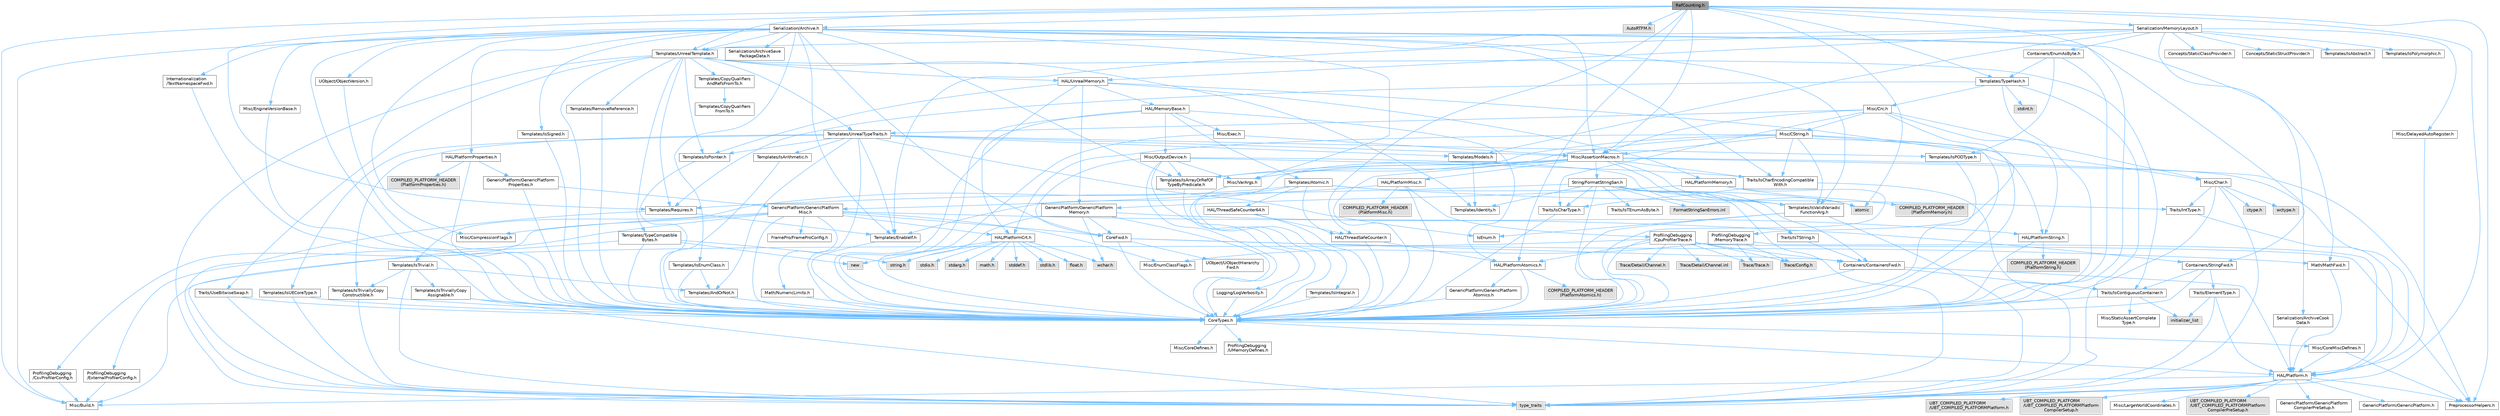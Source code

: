 digraph "RefCounting.h"
{
 // INTERACTIVE_SVG=YES
 // LATEX_PDF_SIZE
  bgcolor="transparent";
  edge [fontname=Helvetica,fontsize=10,labelfontname=Helvetica,labelfontsize=10];
  node [fontname=Helvetica,fontsize=10,shape=box,height=0.2,width=0.4];
  Node1 [id="Node000001",label="RefCounting.h",height=0.2,width=0.4,color="gray40", fillcolor="grey60", style="filled", fontcolor="black",tooltip=" "];
  Node1 -> Node2 [id="edge1_Node000001_Node000002",color="steelblue1",style="solid",tooltip=" "];
  Node2 [id="Node000002",label="CoreTypes.h",height=0.2,width=0.4,color="grey40", fillcolor="white", style="filled",URL="$dc/dec/CoreTypes_8h.html",tooltip=" "];
  Node2 -> Node3 [id="edge2_Node000002_Node000003",color="steelblue1",style="solid",tooltip=" "];
  Node3 [id="Node000003",label="HAL/Platform.h",height=0.2,width=0.4,color="grey40", fillcolor="white", style="filled",URL="$d9/dd0/Platform_8h.html",tooltip=" "];
  Node3 -> Node4 [id="edge3_Node000003_Node000004",color="steelblue1",style="solid",tooltip=" "];
  Node4 [id="Node000004",label="Misc/Build.h",height=0.2,width=0.4,color="grey40", fillcolor="white", style="filled",URL="$d3/dbb/Build_8h.html",tooltip=" "];
  Node3 -> Node5 [id="edge4_Node000003_Node000005",color="steelblue1",style="solid",tooltip=" "];
  Node5 [id="Node000005",label="Misc/LargeWorldCoordinates.h",height=0.2,width=0.4,color="grey40", fillcolor="white", style="filled",URL="$d2/dcb/LargeWorldCoordinates_8h.html",tooltip=" "];
  Node3 -> Node6 [id="edge5_Node000003_Node000006",color="steelblue1",style="solid",tooltip=" "];
  Node6 [id="Node000006",label="type_traits",height=0.2,width=0.4,color="grey60", fillcolor="#E0E0E0", style="filled",tooltip=" "];
  Node3 -> Node7 [id="edge6_Node000003_Node000007",color="steelblue1",style="solid",tooltip=" "];
  Node7 [id="Node000007",label="PreprocessorHelpers.h",height=0.2,width=0.4,color="grey40", fillcolor="white", style="filled",URL="$db/ddb/PreprocessorHelpers_8h.html",tooltip=" "];
  Node3 -> Node8 [id="edge7_Node000003_Node000008",color="steelblue1",style="solid",tooltip=" "];
  Node8 [id="Node000008",label="UBT_COMPILED_PLATFORM\l/UBT_COMPILED_PLATFORMPlatform\lCompilerPreSetup.h",height=0.2,width=0.4,color="grey60", fillcolor="#E0E0E0", style="filled",tooltip=" "];
  Node3 -> Node9 [id="edge8_Node000003_Node000009",color="steelblue1",style="solid",tooltip=" "];
  Node9 [id="Node000009",label="GenericPlatform/GenericPlatform\lCompilerPreSetup.h",height=0.2,width=0.4,color="grey40", fillcolor="white", style="filled",URL="$d9/dc8/GenericPlatformCompilerPreSetup_8h.html",tooltip=" "];
  Node3 -> Node10 [id="edge9_Node000003_Node000010",color="steelblue1",style="solid",tooltip=" "];
  Node10 [id="Node000010",label="GenericPlatform/GenericPlatform.h",height=0.2,width=0.4,color="grey40", fillcolor="white", style="filled",URL="$d6/d84/GenericPlatform_8h.html",tooltip=" "];
  Node3 -> Node11 [id="edge10_Node000003_Node000011",color="steelblue1",style="solid",tooltip=" "];
  Node11 [id="Node000011",label="UBT_COMPILED_PLATFORM\l/UBT_COMPILED_PLATFORMPlatform.h",height=0.2,width=0.4,color="grey60", fillcolor="#E0E0E0", style="filled",tooltip=" "];
  Node3 -> Node12 [id="edge11_Node000003_Node000012",color="steelblue1",style="solid",tooltip=" "];
  Node12 [id="Node000012",label="UBT_COMPILED_PLATFORM\l/UBT_COMPILED_PLATFORMPlatform\lCompilerSetup.h",height=0.2,width=0.4,color="grey60", fillcolor="#E0E0E0", style="filled",tooltip=" "];
  Node2 -> Node13 [id="edge12_Node000002_Node000013",color="steelblue1",style="solid",tooltip=" "];
  Node13 [id="Node000013",label="ProfilingDebugging\l/UMemoryDefines.h",height=0.2,width=0.4,color="grey40", fillcolor="white", style="filled",URL="$d2/da2/UMemoryDefines_8h.html",tooltip=" "];
  Node2 -> Node14 [id="edge13_Node000002_Node000014",color="steelblue1",style="solid",tooltip=" "];
  Node14 [id="Node000014",label="Misc/CoreMiscDefines.h",height=0.2,width=0.4,color="grey40", fillcolor="white", style="filled",URL="$da/d38/CoreMiscDefines_8h.html",tooltip=" "];
  Node14 -> Node3 [id="edge14_Node000014_Node000003",color="steelblue1",style="solid",tooltip=" "];
  Node14 -> Node7 [id="edge15_Node000014_Node000007",color="steelblue1",style="solid",tooltip=" "];
  Node2 -> Node15 [id="edge16_Node000002_Node000015",color="steelblue1",style="solid",tooltip=" "];
  Node15 [id="Node000015",label="Misc/CoreDefines.h",height=0.2,width=0.4,color="grey40", fillcolor="white", style="filled",URL="$d3/dd2/CoreDefines_8h.html",tooltip=" "];
  Node1 -> Node16 [id="edge17_Node000001_Node000016",color="steelblue1",style="solid",tooltip=" "];
  Node16 [id="Node000016",label="AutoRTFM.h",height=0.2,width=0.4,color="grey60", fillcolor="#E0E0E0", style="filled",tooltip=" "];
  Node1 -> Node17 [id="edge18_Node000001_Node000017",color="steelblue1",style="solid",tooltip=" "];
  Node17 [id="Node000017",label="HAL/PlatformAtomics.h",height=0.2,width=0.4,color="grey40", fillcolor="white", style="filled",URL="$d3/d36/PlatformAtomics_8h.html",tooltip=" "];
  Node17 -> Node2 [id="edge19_Node000017_Node000002",color="steelblue1",style="solid",tooltip=" "];
  Node17 -> Node18 [id="edge20_Node000017_Node000018",color="steelblue1",style="solid",tooltip=" "];
  Node18 [id="Node000018",label="GenericPlatform/GenericPlatform\lAtomics.h",height=0.2,width=0.4,color="grey40", fillcolor="white", style="filled",URL="$da/d72/GenericPlatformAtomics_8h.html",tooltip=" "];
  Node18 -> Node2 [id="edge21_Node000018_Node000002",color="steelblue1",style="solid",tooltip=" "];
  Node17 -> Node19 [id="edge22_Node000017_Node000019",color="steelblue1",style="solid",tooltip=" "];
  Node19 [id="Node000019",label="COMPILED_PLATFORM_HEADER\l(PlatformAtomics.h)",height=0.2,width=0.4,color="grey60", fillcolor="#E0E0E0", style="filled",tooltip=" "];
  Node1 -> Node7 [id="edge23_Node000001_Node000007",color="steelblue1",style="solid",tooltip=" "];
  Node1 -> Node20 [id="edge24_Node000001_Node000020",color="steelblue1",style="solid",tooltip=" "];
  Node20 [id="Node000020",label="HAL/ThreadSafeCounter.h",height=0.2,width=0.4,color="grey40", fillcolor="white", style="filled",URL="$dc/dc9/ThreadSafeCounter_8h.html",tooltip=" "];
  Node20 -> Node2 [id="edge25_Node000020_Node000002",color="steelblue1",style="solid",tooltip=" "];
  Node20 -> Node17 [id="edge26_Node000020_Node000017",color="steelblue1",style="solid",tooltip=" "];
  Node1 -> Node21 [id="edge27_Node000001_Node000021",color="steelblue1",style="solid",tooltip=" "];
  Node21 [id="Node000021",label="Misc/AssertionMacros.h",height=0.2,width=0.4,color="grey40", fillcolor="white", style="filled",URL="$d0/dfa/AssertionMacros_8h.html",tooltip=" "];
  Node21 -> Node2 [id="edge28_Node000021_Node000002",color="steelblue1",style="solid",tooltip=" "];
  Node21 -> Node3 [id="edge29_Node000021_Node000003",color="steelblue1",style="solid",tooltip=" "];
  Node21 -> Node22 [id="edge30_Node000021_Node000022",color="steelblue1",style="solid",tooltip=" "];
  Node22 [id="Node000022",label="HAL/PlatformMisc.h",height=0.2,width=0.4,color="grey40", fillcolor="white", style="filled",URL="$d0/df5/PlatformMisc_8h.html",tooltip=" "];
  Node22 -> Node2 [id="edge31_Node000022_Node000002",color="steelblue1",style="solid",tooltip=" "];
  Node22 -> Node23 [id="edge32_Node000022_Node000023",color="steelblue1",style="solid",tooltip=" "];
  Node23 [id="Node000023",label="GenericPlatform/GenericPlatform\lMisc.h",height=0.2,width=0.4,color="grey40", fillcolor="white", style="filled",URL="$db/d9a/GenericPlatformMisc_8h.html",tooltip=" "];
  Node23 -> Node24 [id="edge33_Node000023_Node000024",color="steelblue1",style="solid",tooltip=" "];
  Node24 [id="Node000024",label="Containers/StringFwd.h",height=0.2,width=0.4,color="grey40", fillcolor="white", style="filled",URL="$df/d37/StringFwd_8h.html",tooltip=" "];
  Node24 -> Node2 [id="edge34_Node000024_Node000002",color="steelblue1",style="solid",tooltip=" "];
  Node24 -> Node25 [id="edge35_Node000024_Node000025",color="steelblue1",style="solid",tooltip=" "];
  Node25 [id="Node000025",label="Traits/ElementType.h",height=0.2,width=0.4,color="grey40", fillcolor="white", style="filled",URL="$d5/d4f/ElementType_8h.html",tooltip=" "];
  Node25 -> Node3 [id="edge36_Node000025_Node000003",color="steelblue1",style="solid",tooltip=" "];
  Node25 -> Node26 [id="edge37_Node000025_Node000026",color="steelblue1",style="solid",tooltip=" "];
  Node26 [id="Node000026",label="initializer_list",height=0.2,width=0.4,color="grey60", fillcolor="#E0E0E0", style="filled",tooltip=" "];
  Node25 -> Node6 [id="edge38_Node000025_Node000006",color="steelblue1",style="solid",tooltip=" "];
  Node24 -> Node27 [id="edge39_Node000024_Node000027",color="steelblue1",style="solid",tooltip=" "];
  Node27 [id="Node000027",label="Traits/IsContiguousContainer.h",height=0.2,width=0.4,color="grey40", fillcolor="white", style="filled",URL="$d5/d3c/IsContiguousContainer_8h.html",tooltip=" "];
  Node27 -> Node2 [id="edge40_Node000027_Node000002",color="steelblue1",style="solid",tooltip=" "];
  Node27 -> Node28 [id="edge41_Node000027_Node000028",color="steelblue1",style="solid",tooltip=" "];
  Node28 [id="Node000028",label="Misc/StaticAssertComplete\lType.h",height=0.2,width=0.4,color="grey40", fillcolor="white", style="filled",URL="$d5/d4e/StaticAssertCompleteType_8h.html",tooltip=" "];
  Node27 -> Node26 [id="edge42_Node000027_Node000026",color="steelblue1",style="solid",tooltip=" "];
  Node23 -> Node29 [id="edge43_Node000023_Node000029",color="steelblue1",style="solid",tooltip=" "];
  Node29 [id="Node000029",label="CoreFwd.h",height=0.2,width=0.4,color="grey40", fillcolor="white", style="filled",URL="$d1/d1e/CoreFwd_8h.html",tooltip=" "];
  Node29 -> Node2 [id="edge44_Node000029_Node000002",color="steelblue1",style="solid",tooltip=" "];
  Node29 -> Node30 [id="edge45_Node000029_Node000030",color="steelblue1",style="solid",tooltip=" "];
  Node30 [id="Node000030",label="Containers/ContainersFwd.h",height=0.2,width=0.4,color="grey40", fillcolor="white", style="filled",URL="$d4/d0a/ContainersFwd_8h.html",tooltip=" "];
  Node30 -> Node3 [id="edge46_Node000030_Node000003",color="steelblue1",style="solid",tooltip=" "];
  Node30 -> Node2 [id="edge47_Node000030_Node000002",color="steelblue1",style="solid",tooltip=" "];
  Node30 -> Node27 [id="edge48_Node000030_Node000027",color="steelblue1",style="solid",tooltip=" "];
  Node29 -> Node31 [id="edge49_Node000029_Node000031",color="steelblue1",style="solid",tooltip=" "];
  Node31 [id="Node000031",label="Math/MathFwd.h",height=0.2,width=0.4,color="grey40", fillcolor="white", style="filled",URL="$d2/d10/MathFwd_8h.html",tooltip=" "];
  Node31 -> Node3 [id="edge50_Node000031_Node000003",color="steelblue1",style="solid",tooltip=" "];
  Node29 -> Node32 [id="edge51_Node000029_Node000032",color="steelblue1",style="solid",tooltip=" "];
  Node32 [id="Node000032",label="UObject/UObjectHierarchy\lFwd.h",height=0.2,width=0.4,color="grey40", fillcolor="white", style="filled",URL="$d3/d13/UObjectHierarchyFwd_8h.html",tooltip=" "];
  Node23 -> Node2 [id="edge52_Node000023_Node000002",color="steelblue1",style="solid",tooltip=" "];
  Node23 -> Node33 [id="edge53_Node000023_Node000033",color="steelblue1",style="solid",tooltip=" "];
  Node33 [id="Node000033",label="FramePro/FrameProConfig.h",height=0.2,width=0.4,color="grey40", fillcolor="white", style="filled",URL="$d7/d90/FrameProConfig_8h.html",tooltip=" "];
  Node23 -> Node34 [id="edge54_Node000023_Node000034",color="steelblue1",style="solid",tooltip=" "];
  Node34 [id="Node000034",label="HAL/PlatformCrt.h",height=0.2,width=0.4,color="grey40", fillcolor="white", style="filled",URL="$d8/d75/PlatformCrt_8h.html",tooltip=" "];
  Node34 -> Node35 [id="edge55_Node000034_Node000035",color="steelblue1",style="solid",tooltip=" "];
  Node35 [id="Node000035",label="new",height=0.2,width=0.4,color="grey60", fillcolor="#E0E0E0", style="filled",tooltip=" "];
  Node34 -> Node36 [id="edge56_Node000034_Node000036",color="steelblue1",style="solid",tooltip=" "];
  Node36 [id="Node000036",label="wchar.h",height=0.2,width=0.4,color="grey60", fillcolor="#E0E0E0", style="filled",tooltip=" "];
  Node34 -> Node37 [id="edge57_Node000034_Node000037",color="steelblue1",style="solid",tooltip=" "];
  Node37 [id="Node000037",label="stddef.h",height=0.2,width=0.4,color="grey60", fillcolor="#E0E0E0", style="filled",tooltip=" "];
  Node34 -> Node38 [id="edge58_Node000034_Node000038",color="steelblue1",style="solid",tooltip=" "];
  Node38 [id="Node000038",label="stdlib.h",height=0.2,width=0.4,color="grey60", fillcolor="#E0E0E0", style="filled",tooltip=" "];
  Node34 -> Node39 [id="edge59_Node000034_Node000039",color="steelblue1",style="solid",tooltip=" "];
  Node39 [id="Node000039",label="stdio.h",height=0.2,width=0.4,color="grey60", fillcolor="#E0E0E0", style="filled",tooltip=" "];
  Node34 -> Node40 [id="edge60_Node000034_Node000040",color="steelblue1",style="solid",tooltip=" "];
  Node40 [id="Node000040",label="stdarg.h",height=0.2,width=0.4,color="grey60", fillcolor="#E0E0E0", style="filled",tooltip=" "];
  Node34 -> Node41 [id="edge61_Node000034_Node000041",color="steelblue1",style="solid",tooltip=" "];
  Node41 [id="Node000041",label="math.h",height=0.2,width=0.4,color="grey60", fillcolor="#E0E0E0", style="filled",tooltip=" "];
  Node34 -> Node42 [id="edge62_Node000034_Node000042",color="steelblue1",style="solid",tooltip=" "];
  Node42 [id="Node000042",label="float.h",height=0.2,width=0.4,color="grey60", fillcolor="#E0E0E0", style="filled",tooltip=" "];
  Node34 -> Node43 [id="edge63_Node000034_Node000043",color="steelblue1",style="solid",tooltip=" "];
  Node43 [id="Node000043",label="string.h",height=0.2,width=0.4,color="grey60", fillcolor="#E0E0E0", style="filled",tooltip=" "];
  Node23 -> Node44 [id="edge64_Node000023_Node000044",color="steelblue1",style="solid",tooltip=" "];
  Node44 [id="Node000044",label="Math/NumericLimits.h",height=0.2,width=0.4,color="grey40", fillcolor="white", style="filled",URL="$df/d1b/NumericLimits_8h.html",tooltip=" "];
  Node44 -> Node2 [id="edge65_Node000044_Node000002",color="steelblue1",style="solid",tooltip=" "];
  Node23 -> Node45 [id="edge66_Node000023_Node000045",color="steelblue1",style="solid",tooltip=" "];
  Node45 [id="Node000045",label="Misc/CompressionFlags.h",height=0.2,width=0.4,color="grey40", fillcolor="white", style="filled",URL="$d9/d76/CompressionFlags_8h.html",tooltip=" "];
  Node23 -> Node46 [id="edge67_Node000023_Node000046",color="steelblue1",style="solid",tooltip=" "];
  Node46 [id="Node000046",label="Misc/EnumClassFlags.h",height=0.2,width=0.4,color="grey40", fillcolor="white", style="filled",URL="$d8/de7/EnumClassFlags_8h.html",tooltip=" "];
  Node23 -> Node47 [id="edge68_Node000023_Node000047",color="steelblue1",style="solid",tooltip=" "];
  Node47 [id="Node000047",label="ProfilingDebugging\l/CsvProfilerConfig.h",height=0.2,width=0.4,color="grey40", fillcolor="white", style="filled",URL="$d3/d88/CsvProfilerConfig_8h.html",tooltip=" "];
  Node47 -> Node4 [id="edge69_Node000047_Node000004",color="steelblue1",style="solid",tooltip=" "];
  Node23 -> Node48 [id="edge70_Node000023_Node000048",color="steelblue1",style="solid",tooltip=" "];
  Node48 [id="Node000048",label="ProfilingDebugging\l/ExternalProfilerConfig.h",height=0.2,width=0.4,color="grey40", fillcolor="white", style="filled",URL="$d3/dbb/ExternalProfilerConfig_8h.html",tooltip=" "];
  Node48 -> Node4 [id="edge71_Node000048_Node000004",color="steelblue1",style="solid",tooltip=" "];
  Node22 -> Node49 [id="edge72_Node000022_Node000049",color="steelblue1",style="solid",tooltip=" "];
  Node49 [id="Node000049",label="COMPILED_PLATFORM_HEADER\l(PlatformMisc.h)",height=0.2,width=0.4,color="grey60", fillcolor="#E0E0E0", style="filled",tooltip=" "];
  Node22 -> Node50 [id="edge73_Node000022_Node000050",color="steelblue1",style="solid",tooltip=" "];
  Node50 [id="Node000050",label="ProfilingDebugging\l/CpuProfilerTrace.h",height=0.2,width=0.4,color="grey40", fillcolor="white", style="filled",URL="$da/dcb/CpuProfilerTrace_8h.html",tooltip=" "];
  Node50 -> Node2 [id="edge74_Node000050_Node000002",color="steelblue1",style="solid",tooltip=" "];
  Node50 -> Node30 [id="edge75_Node000050_Node000030",color="steelblue1",style="solid",tooltip=" "];
  Node50 -> Node17 [id="edge76_Node000050_Node000017",color="steelblue1",style="solid",tooltip=" "];
  Node50 -> Node7 [id="edge77_Node000050_Node000007",color="steelblue1",style="solid",tooltip=" "];
  Node50 -> Node4 [id="edge78_Node000050_Node000004",color="steelblue1",style="solid",tooltip=" "];
  Node50 -> Node51 [id="edge79_Node000050_Node000051",color="steelblue1",style="solid",tooltip=" "];
  Node51 [id="Node000051",label="Trace/Config.h",height=0.2,width=0.4,color="grey60", fillcolor="#E0E0E0", style="filled",tooltip=" "];
  Node50 -> Node52 [id="edge80_Node000050_Node000052",color="steelblue1",style="solid",tooltip=" "];
  Node52 [id="Node000052",label="Trace/Detail/Channel.h",height=0.2,width=0.4,color="grey60", fillcolor="#E0E0E0", style="filled",tooltip=" "];
  Node50 -> Node53 [id="edge81_Node000050_Node000053",color="steelblue1",style="solid",tooltip=" "];
  Node53 [id="Node000053",label="Trace/Detail/Channel.inl",height=0.2,width=0.4,color="grey60", fillcolor="#E0E0E0", style="filled",tooltip=" "];
  Node50 -> Node54 [id="edge82_Node000050_Node000054",color="steelblue1",style="solid",tooltip=" "];
  Node54 [id="Node000054",label="Trace/Trace.h",height=0.2,width=0.4,color="grey60", fillcolor="#E0E0E0", style="filled",tooltip=" "];
  Node21 -> Node7 [id="edge83_Node000021_Node000007",color="steelblue1",style="solid",tooltip=" "];
  Node21 -> Node55 [id="edge84_Node000021_Node000055",color="steelblue1",style="solid",tooltip=" "];
  Node55 [id="Node000055",label="Templates/EnableIf.h",height=0.2,width=0.4,color="grey40", fillcolor="white", style="filled",URL="$d7/d60/EnableIf_8h.html",tooltip=" "];
  Node55 -> Node2 [id="edge85_Node000055_Node000002",color="steelblue1",style="solid",tooltip=" "];
  Node21 -> Node56 [id="edge86_Node000021_Node000056",color="steelblue1",style="solid",tooltip=" "];
  Node56 [id="Node000056",label="Templates/IsArrayOrRefOf\lTypeByPredicate.h",height=0.2,width=0.4,color="grey40", fillcolor="white", style="filled",URL="$d6/da1/IsArrayOrRefOfTypeByPredicate_8h.html",tooltip=" "];
  Node56 -> Node2 [id="edge87_Node000056_Node000002",color="steelblue1",style="solid",tooltip=" "];
  Node21 -> Node57 [id="edge88_Node000021_Node000057",color="steelblue1",style="solid",tooltip=" "];
  Node57 [id="Node000057",label="Templates/IsValidVariadic\lFunctionArg.h",height=0.2,width=0.4,color="grey40", fillcolor="white", style="filled",URL="$d0/dc8/IsValidVariadicFunctionArg_8h.html",tooltip=" "];
  Node57 -> Node2 [id="edge89_Node000057_Node000002",color="steelblue1",style="solid",tooltip=" "];
  Node57 -> Node58 [id="edge90_Node000057_Node000058",color="steelblue1",style="solid",tooltip=" "];
  Node58 [id="Node000058",label="IsEnum.h",height=0.2,width=0.4,color="grey40", fillcolor="white", style="filled",URL="$d4/de5/IsEnum_8h.html",tooltip=" "];
  Node57 -> Node6 [id="edge91_Node000057_Node000006",color="steelblue1",style="solid",tooltip=" "];
  Node21 -> Node59 [id="edge92_Node000021_Node000059",color="steelblue1",style="solid",tooltip=" "];
  Node59 [id="Node000059",label="Traits/IsCharEncodingCompatible\lWith.h",height=0.2,width=0.4,color="grey40", fillcolor="white", style="filled",URL="$df/dd1/IsCharEncodingCompatibleWith_8h.html",tooltip=" "];
  Node59 -> Node6 [id="edge93_Node000059_Node000006",color="steelblue1",style="solid",tooltip=" "];
  Node59 -> Node60 [id="edge94_Node000059_Node000060",color="steelblue1",style="solid",tooltip=" "];
  Node60 [id="Node000060",label="Traits/IsCharType.h",height=0.2,width=0.4,color="grey40", fillcolor="white", style="filled",URL="$db/d51/IsCharType_8h.html",tooltip=" "];
  Node60 -> Node2 [id="edge95_Node000060_Node000002",color="steelblue1",style="solid",tooltip=" "];
  Node21 -> Node61 [id="edge96_Node000021_Node000061",color="steelblue1",style="solid",tooltip=" "];
  Node61 [id="Node000061",label="Misc/VarArgs.h",height=0.2,width=0.4,color="grey40", fillcolor="white", style="filled",URL="$d5/d6f/VarArgs_8h.html",tooltip=" "];
  Node61 -> Node2 [id="edge97_Node000061_Node000002",color="steelblue1",style="solid",tooltip=" "];
  Node21 -> Node62 [id="edge98_Node000021_Node000062",color="steelblue1",style="solid",tooltip=" "];
  Node62 [id="Node000062",label="String/FormatStringSan.h",height=0.2,width=0.4,color="grey40", fillcolor="white", style="filled",URL="$d3/d8b/FormatStringSan_8h.html",tooltip=" "];
  Node62 -> Node6 [id="edge99_Node000062_Node000006",color="steelblue1",style="solid",tooltip=" "];
  Node62 -> Node2 [id="edge100_Node000062_Node000002",color="steelblue1",style="solid",tooltip=" "];
  Node62 -> Node63 [id="edge101_Node000062_Node000063",color="steelblue1",style="solid",tooltip=" "];
  Node63 [id="Node000063",label="Templates/Requires.h",height=0.2,width=0.4,color="grey40", fillcolor="white", style="filled",URL="$dc/d96/Requires_8h.html",tooltip=" "];
  Node63 -> Node55 [id="edge102_Node000063_Node000055",color="steelblue1",style="solid",tooltip=" "];
  Node63 -> Node6 [id="edge103_Node000063_Node000006",color="steelblue1",style="solid",tooltip=" "];
  Node62 -> Node64 [id="edge104_Node000062_Node000064",color="steelblue1",style="solid",tooltip=" "];
  Node64 [id="Node000064",label="Templates/Identity.h",height=0.2,width=0.4,color="grey40", fillcolor="white", style="filled",URL="$d0/dd5/Identity_8h.html",tooltip=" "];
  Node62 -> Node57 [id="edge105_Node000062_Node000057",color="steelblue1",style="solid",tooltip=" "];
  Node62 -> Node60 [id="edge106_Node000062_Node000060",color="steelblue1",style="solid",tooltip=" "];
  Node62 -> Node65 [id="edge107_Node000062_Node000065",color="steelblue1",style="solid",tooltip=" "];
  Node65 [id="Node000065",label="Traits/IsTEnumAsByte.h",height=0.2,width=0.4,color="grey40", fillcolor="white", style="filled",URL="$d1/de6/IsTEnumAsByte_8h.html",tooltip=" "];
  Node62 -> Node66 [id="edge108_Node000062_Node000066",color="steelblue1",style="solid",tooltip=" "];
  Node66 [id="Node000066",label="Traits/IsTString.h",height=0.2,width=0.4,color="grey40", fillcolor="white", style="filled",URL="$d0/df8/IsTString_8h.html",tooltip=" "];
  Node66 -> Node30 [id="edge109_Node000066_Node000030",color="steelblue1",style="solid",tooltip=" "];
  Node62 -> Node30 [id="edge110_Node000062_Node000030",color="steelblue1",style="solid",tooltip=" "];
  Node62 -> Node67 [id="edge111_Node000062_Node000067",color="steelblue1",style="solid",tooltip=" "];
  Node67 [id="Node000067",label="FormatStringSanErrors.inl",height=0.2,width=0.4,color="grey60", fillcolor="#E0E0E0", style="filled",tooltip=" "];
  Node21 -> Node68 [id="edge112_Node000021_Node000068",color="steelblue1",style="solid",tooltip=" "];
  Node68 [id="Node000068",label="atomic",height=0.2,width=0.4,color="grey60", fillcolor="#E0E0E0", style="filled",tooltip=" "];
  Node1 -> Node4 [id="edge113_Node000001_Node000004",color="steelblue1",style="solid",tooltip=" "];
  Node1 -> Node69 [id="edge114_Node000001_Node000069",color="steelblue1",style="solid",tooltip=" "];
  Node69 [id="Node000069",label="Serialization/Archive.h",height=0.2,width=0.4,color="grey40", fillcolor="white", style="filled",URL="$d7/d3b/Archive_8h.html",tooltip=" "];
  Node69 -> Node29 [id="edge115_Node000069_Node000029",color="steelblue1",style="solid",tooltip=" "];
  Node69 -> Node2 [id="edge116_Node000069_Node000002",color="steelblue1",style="solid",tooltip=" "];
  Node69 -> Node70 [id="edge117_Node000069_Node000070",color="steelblue1",style="solid",tooltip=" "];
  Node70 [id="Node000070",label="HAL/PlatformProperties.h",height=0.2,width=0.4,color="grey40", fillcolor="white", style="filled",URL="$d9/db0/PlatformProperties_8h.html",tooltip=" "];
  Node70 -> Node2 [id="edge118_Node000070_Node000002",color="steelblue1",style="solid",tooltip=" "];
  Node70 -> Node71 [id="edge119_Node000070_Node000071",color="steelblue1",style="solid",tooltip=" "];
  Node71 [id="Node000071",label="GenericPlatform/GenericPlatform\lProperties.h",height=0.2,width=0.4,color="grey40", fillcolor="white", style="filled",URL="$d2/dcd/GenericPlatformProperties_8h.html",tooltip=" "];
  Node71 -> Node2 [id="edge120_Node000071_Node000002",color="steelblue1",style="solid",tooltip=" "];
  Node71 -> Node23 [id="edge121_Node000071_Node000023",color="steelblue1",style="solid",tooltip=" "];
  Node70 -> Node72 [id="edge122_Node000070_Node000072",color="steelblue1",style="solid",tooltip=" "];
  Node72 [id="Node000072",label="COMPILED_PLATFORM_HEADER\l(PlatformProperties.h)",height=0.2,width=0.4,color="grey60", fillcolor="#E0E0E0", style="filled",tooltip=" "];
  Node69 -> Node73 [id="edge123_Node000069_Node000073",color="steelblue1",style="solid",tooltip=" "];
  Node73 [id="Node000073",label="Internationalization\l/TextNamespaceFwd.h",height=0.2,width=0.4,color="grey40", fillcolor="white", style="filled",URL="$d8/d97/TextNamespaceFwd_8h.html",tooltip=" "];
  Node73 -> Node2 [id="edge124_Node000073_Node000002",color="steelblue1",style="solid",tooltip=" "];
  Node69 -> Node31 [id="edge125_Node000069_Node000031",color="steelblue1",style="solid",tooltip=" "];
  Node69 -> Node21 [id="edge126_Node000069_Node000021",color="steelblue1",style="solid",tooltip=" "];
  Node69 -> Node4 [id="edge127_Node000069_Node000004",color="steelblue1",style="solid",tooltip=" "];
  Node69 -> Node45 [id="edge128_Node000069_Node000045",color="steelblue1",style="solid",tooltip=" "];
  Node69 -> Node74 [id="edge129_Node000069_Node000074",color="steelblue1",style="solid",tooltip=" "];
  Node74 [id="Node000074",label="Misc/EngineVersionBase.h",height=0.2,width=0.4,color="grey40", fillcolor="white", style="filled",URL="$d5/d2b/EngineVersionBase_8h.html",tooltip=" "];
  Node74 -> Node2 [id="edge130_Node000074_Node000002",color="steelblue1",style="solid",tooltip=" "];
  Node69 -> Node61 [id="edge131_Node000069_Node000061",color="steelblue1",style="solid",tooltip=" "];
  Node69 -> Node75 [id="edge132_Node000069_Node000075",color="steelblue1",style="solid",tooltip=" "];
  Node75 [id="Node000075",label="Serialization/ArchiveCook\lData.h",height=0.2,width=0.4,color="grey40", fillcolor="white", style="filled",URL="$dc/db6/ArchiveCookData_8h.html",tooltip=" "];
  Node75 -> Node3 [id="edge133_Node000075_Node000003",color="steelblue1",style="solid",tooltip=" "];
  Node69 -> Node76 [id="edge134_Node000069_Node000076",color="steelblue1",style="solid",tooltip=" "];
  Node76 [id="Node000076",label="Serialization/ArchiveSave\lPackageData.h",height=0.2,width=0.4,color="grey40", fillcolor="white", style="filled",URL="$d1/d37/ArchiveSavePackageData_8h.html",tooltip=" "];
  Node69 -> Node55 [id="edge135_Node000069_Node000055",color="steelblue1",style="solid",tooltip=" "];
  Node69 -> Node56 [id="edge136_Node000069_Node000056",color="steelblue1",style="solid",tooltip=" "];
  Node69 -> Node77 [id="edge137_Node000069_Node000077",color="steelblue1",style="solid",tooltip=" "];
  Node77 [id="Node000077",label="Templates/IsEnumClass.h",height=0.2,width=0.4,color="grey40", fillcolor="white", style="filled",URL="$d7/d15/IsEnumClass_8h.html",tooltip=" "];
  Node77 -> Node2 [id="edge138_Node000077_Node000002",color="steelblue1",style="solid",tooltip=" "];
  Node77 -> Node78 [id="edge139_Node000077_Node000078",color="steelblue1",style="solid",tooltip=" "];
  Node78 [id="Node000078",label="Templates/AndOrNot.h",height=0.2,width=0.4,color="grey40", fillcolor="white", style="filled",URL="$db/d0a/AndOrNot_8h.html",tooltip=" "];
  Node78 -> Node2 [id="edge140_Node000078_Node000002",color="steelblue1",style="solid",tooltip=" "];
  Node69 -> Node79 [id="edge141_Node000069_Node000079",color="steelblue1",style="solid",tooltip=" "];
  Node79 [id="Node000079",label="Templates/IsSigned.h",height=0.2,width=0.4,color="grey40", fillcolor="white", style="filled",URL="$d8/dd8/IsSigned_8h.html",tooltip=" "];
  Node79 -> Node2 [id="edge142_Node000079_Node000002",color="steelblue1",style="solid",tooltip=" "];
  Node69 -> Node57 [id="edge143_Node000069_Node000057",color="steelblue1",style="solid",tooltip=" "];
  Node69 -> Node80 [id="edge144_Node000069_Node000080",color="steelblue1",style="solid",tooltip=" "];
  Node80 [id="Node000080",label="Templates/UnrealTemplate.h",height=0.2,width=0.4,color="grey40", fillcolor="white", style="filled",URL="$d4/d24/UnrealTemplate_8h.html",tooltip=" "];
  Node80 -> Node2 [id="edge145_Node000080_Node000002",color="steelblue1",style="solid",tooltip=" "];
  Node80 -> Node81 [id="edge146_Node000080_Node000081",color="steelblue1",style="solid",tooltip=" "];
  Node81 [id="Node000081",label="Templates/IsPointer.h",height=0.2,width=0.4,color="grey40", fillcolor="white", style="filled",URL="$d7/d05/IsPointer_8h.html",tooltip=" "];
  Node81 -> Node2 [id="edge147_Node000081_Node000002",color="steelblue1",style="solid",tooltip=" "];
  Node80 -> Node82 [id="edge148_Node000080_Node000082",color="steelblue1",style="solid",tooltip=" "];
  Node82 [id="Node000082",label="HAL/UnrealMemory.h",height=0.2,width=0.4,color="grey40", fillcolor="white", style="filled",URL="$d9/d96/UnrealMemory_8h.html",tooltip=" "];
  Node82 -> Node2 [id="edge149_Node000082_Node000002",color="steelblue1",style="solid",tooltip=" "];
  Node82 -> Node83 [id="edge150_Node000082_Node000083",color="steelblue1",style="solid",tooltip=" "];
  Node83 [id="Node000083",label="GenericPlatform/GenericPlatform\lMemory.h",height=0.2,width=0.4,color="grey40", fillcolor="white", style="filled",URL="$dd/d22/GenericPlatformMemory_8h.html",tooltip=" "];
  Node83 -> Node29 [id="edge151_Node000083_Node000029",color="steelblue1",style="solid",tooltip=" "];
  Node83 -> Node2 [id="edge152_Node000083_Node000002",color="steelblue1",style="solid",tooltip=" "];
  Node83 -> Node84 [id="edge153_Node000083_Node000084",color="steelblue1",style="solid",tooltip=" "];
  Node84 [id="Node000084",label="HAL/PlatformString.h",height=0.2,width=0.4,color="grey40", fillcolor="white", style="filled",URL="$db/db5/PlatformString_8h.html",tooltip=" "];
  Node84 -> Node2 [id="edge154_Node000084_Node000002",color="steelblue1",style="solid",tooltip=" "];
  Node84 -> Node85 [id="edge155_Node000084_Node000085",color="steelblue1",style="solid",tooltip=" "];
  Node85 [id="Node000085",label="COMPILED_PLATFORM_HEADER\l(PlatformString.h)",height=0.2,width=0.4,color="grey60", fillcolor="#E0E0E0", style="filled",tooltip=" "];
  Node83 -> Node43 [id="edge156_Node000083_Node000043",color="steelblue1",style="solid",tooltip=" "];
  Node83 -> Node36 [id="edge157_Node000083_Node000036",color="steelblue1",style="solid",tooltip=" "];
  Node82 -> Node86 [id="edge158_Node000082_Node000086",color="steelblue1",style="solid",tooltip=" "];
  Node86 [id="Node000086",label="HAL/MemoryBase.h",height=0.2,width=0.4,color="grey40", fillcolor="white", style="filled",URL="$d6/d9f/MemoryBase_8h.html",tooltip=" "];
  Node86 -> Node2 [id="edge159_Node000086_Node000002",color="steelblue1",style="solid",tooltip=" "];
  Node86 -> Node17 [id="edge160_Node000086_Node000017",color="steelblue1",style="solid",tooltip=" "];
  Node86 -> Node34 [id="edge161_Node000086_Node000034",color="steelblue1",style="solid",tooltip=" "];
  Node86 -> Node87 [id="edge162_Node000086_Node000087",color="steelblue1",style="solid",tooltip=" "];
  Node87 [id="Node000087",label="Misc/Exec.h",height=0.2,width=0.4,color="grey40", fillcolor="white", style="filled",URL="$de/ddb/Exec_8h.html",tooltip=" "];
  Node87 -> Node2 [id="edge163_Node000087_Node000002",color="steelblue1",style="solid",tooltip=" "];
  Node87 -> Node21 [id="edge164_Node000087_Node000021",color="steelblue1",style="solid",tooltip=" "];
  Node86 -> Node88 [id="edge165_Node000086_Node000088",color="steelblue1",style="solid",tooltip=" "];
  Node88 [id="Node000088",label="Misc/OutputDevice.h",height=0.2,width=0.4,color="grey40", fillcolor="white", style="filled",URL="$d7/d32/OutputDevice_8h.html",tooltip=" "];
  Node88 -> Node29 [id="edge166_Node000088_Node000029",color="steelblue1",style="solid",tooltip=" "];
  Node88 -> Node2 [id="edge167_Node000088_Node000002",color="steelblue1",style="solid",tooltip=" "];
  Node88 -> Node89 [id="edge168_Node000088_Node000089",color="steelblue1",style="solid",tooltip=" "];
  Node89 [id="Node000089",label="Logging/LogVerbosity.h",height=0.2,width=0.4,color="grey40", fillcolor="white", style="filled",URL="$d2/d8f/LogVerbosity_8h.html",tooltip=" "];
  Node89 -> Node2 [id="edge169_Node000089_Node000002",color="steelblue1",style="solid",tooltip=" "];
  Node88 -> Node61 [id="edge170_Node000088_Node000061",color="steelblue1",style="solid",tooltip=" "];
  Node88 -> Node56 [id="edge171_Node000088_Node000056",color="steelblue1",style="solid",tooltip=" "];
  Node88 -> Node57 [id="edge172_Node000088_Node000057",color="steelblue1",style="solid",tooltip=" "];
  Node88 -> Node59 [id="edge173_Node000088_Node000059",color="steelblue1",style="solid",tooltip=" "];
  Node86 -> Node90 [id="edge174_Node000086_Node000090",color="steelblue1",style="solid",tooltip=" "];
  Node90 [id="Node000090",label="Templates/Atomic.h",height=0.2,width=0.4,color="grey40", fillcolor="white", style="filled",URL="$d3/d91/Atomic_8h.html",tooltip=" "];
  Node90 -> Node20 [id="edge175_Node000090_Node000020",color="steelblue1",style="solid",tooltip=" "];
  Node90 -> Node91 [id="edge176_Node000090_Node000091",color="steelblue1",style="solid",tooltip=" "];
  Node91 [id="Node000091",label="HAL/ThreadSafeCounter64.h",height=0.2,width=0.4,color="grey40", fillcolor="white", style="filled",URL="$d0/d12/ThreadSafeCounter64_8h.html",tooltip=" "];
  Node91 -> Node2 [id="edge177_Node000091_Node000002",color="steelblue1",style="solid",tooltip=" "];
  Node91 -> Node20 [id="edge178_Node000091_Node000020",color="steelblue1",style="solid",tooltip=" "];
  Node90 -> Node92 [id="edge179_Node000090_Node000092",color="steelblue1",style="solid",tooltip=" "];
  Node92 [id="Node000092",label="Templates/IsIntegral.h",height=0.2,width=0.4,color="grey40", fillcolor="white", style="filled",URL="$da/d64/IsIntegral_8h.html",tooltip=" "];
  Node92 -> Node2 [id="edge180_Node000092_Node000002",color="steelblue1",style="solid",tooltip=" "];
  Node90 -> Node93 [id="edge181_Node000090_Node000093",color="steelblue1",style="solid",tooltip=" "];
  Node93 [id="Node000093",label="Templates/IsTrivial.h",height=0.2,width=0.4,color="grey40", fillcolor="white", style="filled",URL="$da/d4c/IsTrivial_8h.html",tooltip=" "];
  Node93 -> Node78 [id="edge182_Node000093_Node000078",color="steelblue1",style="solid",tooltip=" "];
  Node93 -> Node94 [id="edge183_Node000093_Node000094",color="steelblue1",style="solid",tooltip=" "];
  Node94 [id="Node000094",label="Templates/IsTriviallyCopy\lConstructible.h",height=0.2,width=0.4,color="grey40", fillcolor="white", style="filled",URL="$d3/d78/IsTriviallyCopyConstructible_8h.html",tooltip=" "];
  Node94 -> Node2 [id="edge184_Node000094_Node000002",color="steelblue1",style="solid",tooltip=" "];
  Node94 -> Node6 [id="edge185_Node000094_Node000006",color="steelblue1",style="solid",tooltip=" "];
  Node93 -> Node95 [id="edge186_Node000093_Node000095",color="steelblue1",style="solid",tooltip=" "];
  Node95 [id="Node000095",label="Templates/IsTriviallyCopy\lAssignable.h",height=0.2,width=0.4,color="grey40", fillcolor="white", style="filled",URL="$d2/df2/IsTriviallyCopyAssignable_8h.html",tooltip=" "];
  Node95 -> Node2 [id="edge187_Node000095_Node000002",color="steelblue1",style="solid",tooltip=" "];
  Node95 -> Node6 [id="edge188_Node000095_Node000006",color="steelblue1",style="solid",tooltip=" "];
  Node93 -> Node6 [id="edge189_Node000093_Node000006",color="steelblue1",style="solid",tooltip=" "];
  Node90 -> Node96 [id="edge190_Node000090_Node000096",color="steelblue1",style="solid",tooltip=" "];
  Node96 [id="Node000096",label="Traits/IntType.h",height=0.2,width=0.4,color="grey40", fillcolor="white", style="filled",URL="$d7/deb/IntType_8h.html",tooltip=" "];
  Node96 -> Node3 [id="edge191_Node000096_Node000003",color="steelblue1",style="solid",tooltip=" "];
  Node90 -> Node68 [id="edge192_Node000090_Node000068",color="steelblue1",style="solid",tooltip=" "];
  Node82 -> Node97 [id="edge193_Node000082_Node000097",color="steelblue1",style="solid",tooltip=" "];
  Node97 [id="Node000097",label="HAL/PlatformMemory.h",height=0.2,width=0.4,color="grey40", fillcolor="white", style="filled",URL="$de/d68/PlatformMemory_8h.html",tooltip=" "];
  Node97 -> Node2 [id="edge194_Node000097_Node000002",color="steelblue1",style="solid",tooltip=" "];
  Node97 -> Node83 [id="edge195_Node000097_Node000083",color="steelblue1",style="solid",tooltip=" "];
  Node97 -> Node98 [id="edge196_Node000097_Node000098",color="steelblue1",style="solid",tooltip=" "];
  Node98 [id="Node000098",label="COMPILED_PLATFORM_HEADER\l(PlatformMemory.h)",height=0.2,width=0.4,color="grey60", fillcolor="#E0E0E0", style="filled",tooltip=" "];
  Node82 -> Node99 [id="edge197_Node000082_Node000099",color="steelblue1",style="solid",tooltip=" "];
  Node99 [id="Node000099",label="ProfilingDebugging\l/MemoryTrace.h",height=0.2,width=0.4,color="grey40", fillcolor="white", style="filled",URL="$da/dd7/MemoryTrace_8h.html",tooltip=" "];
  Node99 -> Node3 [id="edge198_Node000099_Node000003",color="steelblue1",style="solid",tooltip=" "];
  Node99 -> Node46 [id="edge199_Node000099_Node000046",color="steelblue1",style="solid",tooltip=" "];
  Node99 -> Node51 [id="edge200_Node000099_Node000051",color="steelblue1",style="solid",tooltip=" "];
  Node99 -> Node54 [id="edge201_Node000099_Node000054",color="steelblue1",style="solid",tooltip=" "];
  Node82 -> Node81 [id="edge202_Node000082_Node000081",color="steelblue1",style="solid",tooltip=" "];
  Node80 -> Node100 [id="edge203_Node000080_Node000100",color="steelblue1",style="solid",tooltip=" "];
  Node100 [id="Node000100",label="Templates/CopyQualifiers\lAndRefsFromTo.h",height=0.2,width=0.4,color="grey40", fillcolor="white", style="filled",URL="$d3/db3/CopyQualifiersAndRefsFromTo_8h.html",tooltip=" "];
  Node100 -> Node101 [id="edge204_Node000100_Node000101",color="steelblue1",style="solid",tooltip=" "];
  Node101 [id="Node000101",label="Templates/CopyQualifiers\lFromTo.h",height=0.2,width=0.4,color="grey40", fillcolor="white", style="filled",URL="$d5/db4/CopyQualifiersFromTo_8h.html",tooltip=" "];
  Node80 -> Node102 [id="edge205_Node000080_Node000102",color="steelblue1",style="solid",tooltip=" "];
  Node102 [id="Node000102",label="Templates/UnrealTypeTraits.h",height=0.2,width=0.4,color="grey40", fillcolor="white", style="filled",URL="$d2/d2d/UnrealTypeTraits_8h.html",tooltip=" "];
  Node102 -> Node2 [id="edge206_Node000102_Node000002",color="steelblue1",style="solid",tooltip=" "];
  Node102 -> Node81 [id="edge207_Node000102_Node000081",color="steelblue1",style="solid",tooltip=" "];
  Node102 -> Node21 [id="edge208_Node000102_Node000021",color="steelblue1",style="solid",tooltip=" "];
  Node102 -> Node78 [id="edge209_Node000102_Node000078",color="steelblue1",style="solid",tooltip=" "];
  Node102 -> Node55 [id="edge210_Node000102_Node000055",color="steelblue1",style="solid",tooltip=" "];
  Node102 -> Node103 [id="edge211_Node000102_Node000103",color="steelblue1",style="solid",tooltip=" "];
  Node103 [id="Node000103",label="Templates/IsArithmetic.h",height=0.2,width=0.4,color="grey40", fillcolor="white", style="filled",URL="$d2/d5d/IsArithmetic_8h.html",tooltip=" "];
  Node103 -> Node2 [id="edge212_Node000103_Node000002",color="steelblue1",style="solid",tooltip=" "];
  Node102 -> Node58 [id="edge213_Node000102_Node000058",color="steelblue1",style="solid",tooltip=" "];
  Node102 -> Node104 [id="edge214_Node000102_Node000104",color="steelblue1",style="solid",tooltip=" "];
  Node104 [id="Node000104",label="Templates/Models.h",height=0.2,width=0.4,color="grey40", fillcolor="white", style="filled",URL="$d3/d0c/Models_8h.html",tooltip=" "];
  Node104 -> Node64 [id="edge215_Node000104_Node000064",color="steelblue1",style="solid",tooltip=" "];
  Node102 -> Node105 [id="edge216_Node000102_Node000105",color="steelblue1",style="solid",tooltip=" "];
  Node105 [id="Node000105",label="Templates/IsPODType.h",height=0.2,width=0.4,color="grey40", fillcolor="white", style="filled",URL="$d7/db1/IsPODType_8h.html",tooltip=" "];
  Node105 -> Node2 [id="edge217_Node000105_Node000002",color="steelblue1",style="solid",tooltip=" "];
  Node102 -> Node106 [id="edge218_Node000102_Node000106",color="steelblue1",style="solid",tooltip=" "];
  Node106 [id="Node000106",label="Templates/IsUECoreType.h",height=0.2,width=0.4,color="grey40", fillcolor="white", style="filled",URL="$d1/db8/IsUECoreType_8h.html",tooltip=" "];
  Node106 -> Node2 [id="edge219_Node000106_Node000002",color="steelblue1",style="solid",tooltip=" "];
  Node106 -> Node6 [id="edge220_Node000106_Node000006",color="steelblue1",style="solid",tooltip=" "];
  Node102 -> Node94 [id="edge221_Node000102_Node000094",color="steelblue1",style="solid",tooltip=" "];
  Node80 -> Node107 [id="edge222_Node000080_Node000107",color="steelblue1",style="solid",tooltip=" "];
  Node107 [id="Node000107",label="Templates/RemoveReference.h",height=0.2,width=0.4,color="grey40", fillcolor="white", style="filled",URL="$da/dbe/RemoveReference_8h.html",tooltip=" "];
  Node107 -> Node2 [id="edge223_Node000107_Node000002",color="steelblue1",style="solid",tooltip=" "];
  Node80 -> Node63 [id="edge224_Node000080_Node000063",color="steelblue1",style="solid",tooltip=" "];
  Node80 -> Node108 [id="edge225_Node000080_Node000108",color="steelblue1",style="solid",tooltip=" "];
  Node108 [id="Node000108",label="Templates/TypeCompatible\lBytes.h",height=0.2,width=0.4,color="grey40", fillcolor="white", style="filled",URL="$df/d0a/TypeCompatibleBytes_8h.html",tooltip=" "];
  Node108 -> Node2 [id="edge226_Node000108_Node000002",color="steelblue1",style="solid",tooltip=" "];
  Node108 -> Node43 [id="edge227_Node000108_Node000043",color="steelblue1",style="solid",tooltip=" "];
  Node108 -> Node35 [id="edge228_Node000108_Node000035",color="steelblue1",style="solid",tooltip=" "];
  Node108 -> Node6 [id="edge229_Node000108_Node000006",color="steelblue1",style="solid",tooltip=" "];
  Node80 -> Node64 [id="edge230_Node000080_Node000064",color="steelblue1",style="solid",tooltip=" "];
  Node80 -> Node27 [id="edge231_Node000080_Node000027",color="steelblue1",style="solid",tooltip=" "];
  Node80 -> Node109 [id="edge232_Node000080_Node000109",color="steelblue1",style="solid",tooltip=" "];
  Node109 [id="Node000109",label="Traits/UseBitwiseSwap.h",height=0.2,width=0.4,color="grey40", fillcolor="white", style="filled",URL="$db/df3/UseBitwiseSwap_8h.html",tooltip=" "];
  Node109 -> Node2 [id="edge233_Node000109_Node000002",color="steelblue1",style="solid",tooltip=" "];
  Node109 -> Node6 [id="edge234_Node000109_Node000006",color="steelblue1",style="solid",tooltip=" "];
  Node80 -> Node6 [id="edge235_Node000080_Node000006",color="steelblue1",style="solid",tooltip=" "];
  Node69 -> Node59 [id="edge236_Node000069_Node000059",color="steelblue1",style="solid",tooltip=" "];
  Node69 -> Node110 [id="edge237_Node000069_Node000110",color="steelblue1",style="solid",tooltip=" "];
  Node110 [id="Node000110",label="UObject/ObjectVersion.h",height=0.2,width=0.4,color="grey40", fillcolor="white", style="filled",URL="$da/d63/ObjectVersion_8h.html",tooltip=" "];
  Node110 -> Node2 [id="edge238_Node000110_Node000002",color="steelblue1",style="solid",tooltip=" "];
  Node1 -> Node111 [id="edge239_Node000001_Node000111",color="steelblue1",style="solid",tooltip=" "];
  Node111 [id="Node000111",label="Serialization/MemoryLayout.h",height=0.2,width=0.4,color="grey40", fillcolor="white", style="filled",URL="$d7/d66/MemoryLayout_8h.html",tooltip=" "];
  Node111 -> Node112 [id="edge240_Node000111_Node000112",color="steelblue1",style="solid",tooltip=" "];
  Node112 [id="Node000112",label="Concepts/StaticClassProvider.h",height=0.2,width=0.4,color="grey40", fillcolor="white", style="filled",URL="$dd/d83/StaticClassProvider_8h.html",tooltip=" "];
  Node111 -> Node113 [id="edge241_Node000111_Node000113",color="steelblue1",style="solid",tooltip=" "];
  Node113 [id="Node000113",label="Concepts/StaticStructProvider.h",height=0.2,width=0.4,color="grey40", fillcolor="white", style="filled",URL="$d5/d77/StaticStructProvider_8h.html",tooltip=" "];
  Node111 -> Node114 [id="edge242_Node000111_Node000114",color="steelblue1",style="solid",tooltip=" "];
  Node114 [id="Node000114",label="Containers/EnumAsByte.h",height=0.2,width=0.4,color="grey40", fillcolor="white", style="filled",URL="$d6/d9a/EnumAsByte_8h.html",tooltip=" "];
  Node114 -> Node2 [id="edge243_Node000114_Node000002",color="steelblue1",style="solid",tooltip=" "];
  Node114 -> Node105 [id="edge244_Node000114_Node000105",color="steelblue1",style="solid",tooltip=" "];
  Node114 -> Node115 [id="edge245_Node000114_Node000115",color="steelblue1",style="solid",tooltip=" "];
  Node115 [id="Node000115",label="Templates/TypeHash.h",height=0.2,width=0.4,color="grey40", fillcolor="white", style="filled",URL="$d1/d62/TypeHash_8h.html",tooltip=" "];
  Node115 -> Node2 [id="edge246_Node000115_Node000002",color="steelblue1",style="solid",tooltip=" "];
  Node115 -> Node63 [id="edge247_Node000115_Node000063",color="steelblue1",style="solid",tooltip=" "];
  Node115 -> Node116 [id="edge248_Node000115_Node000116",color="steelblue1",style="solid",tooltip=" "];
  Node116 [id="Node000116",label="Misc/Crc.h",height=0.2,width=0.4,color="grey40", fillcolor="white", style="filled",URL="$d4/dd2/Crc_8h.html",tooltip=" "];
  Node116 -> Node2 [id="edge249_Node000116_Node000002",color="steelblue1",style="solid",tooltip=" "];
  Node116 -> Node84 [id="edge250_Node000116_Node000084",color="steelblue1",style="solid",tooltip=" "];
  Node116 -> Node21 [id="edge251_Node000116_Node000021",color="steelblue1",style="solid",tooltip=" "];
  Node116 -> Node117 [id="edge252_Node000116_Node000117",color="steelblue1",style="solid",tooltip=" "];
  Node117 [id="Node000117",label="Misc/CString.h",height=0.2,width=0.4,color="grey40", fillcolor="white", style="filled",URL="$d2/d49/CString_8h.html",tooltip=" "];
  Node117 -> Node2 [id="edge253_Node000117_Node000002",color="steelblue1",style="solid",tooltip=" "];
  Node117 -> Node34 [id="edge254_Node000117_Node000034",color="steelblue1",style="solid",tooltip=" "];
  Node117 -> Node84 [id="edge255_Node000117_Node000084",color="steelblue1",style="solid",tooltip=" "];
  Node117 -> Node21 [id="edge256_Node000117_Node000021",color="steelblue1",style="solid",tooltip=" "];
  Node117 -> Node118 [id="edge257_Node000117_Node000118",color="steelblue1",style="solid",tooltip=" "];
  Node118 [id="Node000118",label="Misc/Char.h",height=0.2,width=0.4,color="grey40", fillcolor="white", style="filled",URL="$d0/d58/Char_8h.html",tooltip=" "];
  Node118 -> Node2 [id="edge258_Node000118_Node000002",color="steelblue1",style="solid",tooltip=" "];
  Node118 -> Node96 [id="edge259_Node000118_Node000096",color="steelblue1",style="solid",tooltip=" "];
  Node118 -> Node119 [id="edge260_Node000118_Node000119",color="steelblue1",style="solid",tooltip=" "];
  Node119 [id="Node000119",label="ctype.h",height=0.2,width=0.4,color="grey60", fillcolor="#E0E0E0", style="filled",tooltip=" "];
  Node118 -> Node120 [id="edge261_Node000118_Node000120",color="steelblue1",style="solid",tooltip=" "];
  Node120 [id="Node000120",label="wctype.h",height=0.2,width=0.4,color="grey60", fillcolor="#E0E0E0", style="filled",tooltip=" "];
  Node118 -> Node6 [id="edge262_Node000118_Node000006",color="steelblue1",style="solid",tooltip=" "];
  Node117 -> Node61 [id="edge263_Node000117_Node000061",color="steelblue1",style="solid",tooltip=" "];
  Node117 -> Node56 [id="edge264_Node000117_Node000056",color="steelblue1",style="solid",tooltip=" "];
  Node117 -> Node57 [id="edge265_Node000117_Node000057",color="steelblue1",style="solid",tooltip=" "];
  Node117 -> Node59 [id="edge266_Node000117_Node000059",color="steelblue1",style="solid",tooltip=" "];
  Node116 -> Node118 [id="edge267_Node000116_Node000118",color="steelblue1",style="solid",tooltip=" "];
  Node116 -> Node102 [id="edge268_Node000116_Node000102",color="steelblue1",style="solid",tooltip=" "];
  Node116 -> Node60 [id="edge269_Node000116_Node000060",color="steelblue1",style="solid",tooltip=" "];
  Node115 -> Node121 [id="edge270_Node000115_Node000121",color="steelblue1",style="solid",tooltip=" "];
  Node121 [id="Node000121",label="stdint.h",height=0.2,width=0.4,color="grey60", fillcolor="#E0E0E0", style="filled",tooltip=" "];
  Node115 -> Node6 [id="edge271_Node000115_Node000006",color="steelblue1",style="solid",tooltip=" "];
  Node111 -> Node24 [id="edge272_Node000111_Node000024",color="steelblue1",style="solid",tooltip=" "];
  Node111 -> Node82 [id="edge273_Node000111_Node000082",color="steelblue1",style="solid",tooltip=" "];
  Node111 -> Node122 [id="edge274_Node000111_Node000122",color="steelblue1",style="solid",tooltip=" "];
  Node122 [id="Node000122",label="Misc/DelayedAutoRegister.h",height=0.2,width=0.4,color="grey40", fillcolor="white", style="filled",URL="$d1/dda/DelayedAutoRegister_8h.html",tooltip=" "];
  Node122 -> Node3 [id="edge275_Node000122_Node000003",color="steelblue1",style="solid",tooltip=" "];
  Node111 -> Node55 [id="edge276_Node000111_Node000055",color="steelblue1",style="solid",tooltip=" "];
  Node111 -> Node123 [id="edge277_Node000111_Node000123",color="steelblue1",style="solid",tooltip=" "];
  Node123 [id="Node000123",label="Templates/IsAbstract.h",height=0.2,width=0.4,color="grey40", fillcolor="white", style="filled",URL="$d8/db7/IsAbstract_8h.html",tooltip=" "];
  Node111 -> Node124 [id="edge278_Node000111_Node000124",color="steelblue1",style="solid",tooltip=" "];
  Node124 [id="Node000124",label="Templates/IsPolymorphic.h",height=0.2,width=0.4,color="grey40", fillcolor="white", style="filled",URL="$dc/d20/IsPolymorphic_8h.html",tooltip=" "];
  Node111 -> Node104 [id="edge279_Node000111_Node000104",color="steelblue1",style="solid",tooltip=" "];
  Node111 -> Node80 [id="edge280_Node000111_Node000080",color="steelblue1",style="solid",tooltip=" "];
  Node1 -> Node63 [id="edge281_Node000001_Node000063",color="steelblue1",style="solid",tooltip=" "];
  Node1 -> Node115 [id="edge282_Node000001_Node000115",color="steelblue1",style="solid",tooltip=" "];
  Node1 -> Node80 [id="edge283_Node000001_Node000080",color="steelblue1",style="solid",tooltip=" "];
  Node1 -> Node68 [id="edge284_Node000001_Node000068",color="steelblue1",style="solid",tooltip=" "];
  Node1 -> Node6 [id="edge285_Node000001_Node000006",color="steelblue1",style="solid",tooltip=" "];
}
